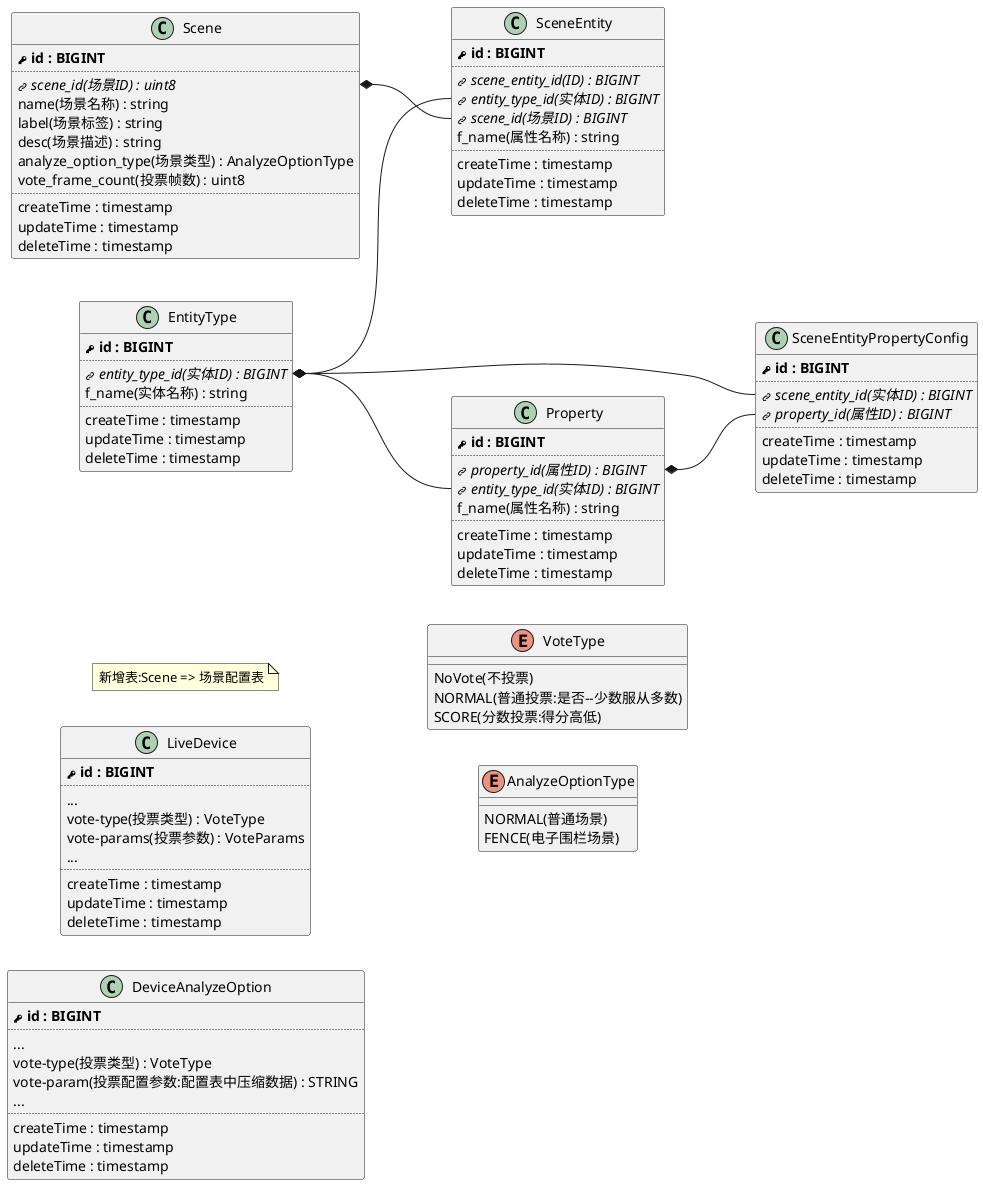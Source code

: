 @startuml
left to right direction

!define PK <size:12><&key></size><b>
!define FK <size:12><&link-intact></size><i>
!define UK <size:12><&link-intact></size><i>
!define PP <size:12><&caret-right></size>

note as n
    新增表:Scene => 场景配置表
end note
' 场景配置表
class Scene {
  PK id : BIGINT
  ..
  UK scene_id(场景ID) : uint8
  name(场景名称) : string
  label(场景标签) : string
  desc(场景描述) : string
  analyze_option_type(场景类型) : AnalyzeOptionType
  vote_frame_count(投票帧数) : uint8
  ..
  createTime : timestamp
  updateTime : timestamp
  deleteTime : timestamp
}

' 实体类型配置表(已有)
class EntityType {
  PK id : BIGINT
  ..
  UK entity_type_id(实体ID) : BIGINT
  f_name(实体名称) : string
  ..
  createTime : timestamp
  updateTime : timestamp
  deleteTime : timestamp
}

' 属性配置表
class Property  {
  PK id : BIGINT
  ..
  UK property_id(属性ID) : BIGINT
  FK entity_type_id(实体ID) : BIGINT
  f_name(属性名称) : string
  ..
  createTime : timestamp
  updateTime : timestamp
  deleteTime : timestamp
}

' 场景实体配置
class SceneEntity {
  PK id : BIGINT
  ..
  UK scene_entity_id(ID) : BIGINT
  FK entity_type_id(实体ID) : BIGINT
  FK scene_id(场景ID) : BIGINT
  f_name(属性名称) : string
  ..
  createTime : timestamp
  updateTime : timestamp
  deleteTime : timestamp
}

' 场景实体属性配置
class SceneEntityPropertyConfig {
  PK id : BIGINT
  ..
  FK scene_entity_id(实体ID) : BIGINT
  FK property_id(属性ID) : BIGINT
  ..
  createTime : timestamp
  updateTime : timestamp
  deleteTime : timestamp
}

' 设备场景配置表 -- live-device
class LiveDevice {
  PK id : BIGINT
  ..
  ...
  vote-type(投票类型) : VoteType
  vote-params(投票参数) : VoteParams
  ...
  ..
  createTime : timestamp
  updateTime : timestamp
  deleteTime : timestamp
}

' 设备场景配置表 -- device-analyze-option
class DeviceAnalyzeOption {
  PK id : BIGINT
  ..
  ...
  vote-type(投票类型) : VoteType
  vote-param(投票配置参数:配置表中压缩数据) : STRING
  ...
  ..
  createTime : timestamp
  updateTime : timestamp
  deleteTime : timestamp
}

EntityType::entity_type_id *-- Property::entity_type_id
EntityType::entity_type_id *-- SceneEntity::entity_type_id
EntityType::entity_type_id *-- SceneEntityPropertyConfig::scene_entity_id
Property::property_id *-- SceneEntityPropertyConfig::property_id
Scene::scene_id *-- SceneEntity::scene_id


' 平台类型
enum VoteType {
    NoVote(不投票)
    NORMAL(普通投票:是否--少数服从多数)
    SCORE(分数投票:得分高低)
}

' 场景类型
enum AnalyzeOptionType {
    NORMAL(普通场景)
    FENCE(电子围栏场景)
}


@enduml
